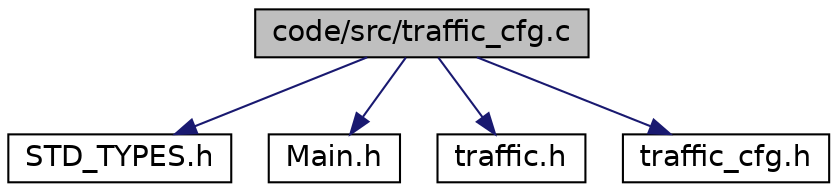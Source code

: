 digraph "code/src/traffic_cfg.c"
{
 // LATEX_PDF_SIZE
  edge [fontname="Helvetica",fontsize="14",labelfontname="Helvetica",labelfontsize="14"];
  node [fontname="Helvetica",fontsize="14",shape=record];
  Node1 [label="code/src/traffic_cfg.c",height=0.2,width=0.4,color="black", fillcolor="grey75", style="filled", fontcolor="black",tooltip="Configurations of Traffic Light System."];
  Node1 -> Node2 [color="midnightblue",fontsize="14",style="solid",fontname="Helvetica"];
  Node2 [label="STD_TYPES.h",height=0.2,width=0.4,color="black", fillcolor="white", style="filled",URL="$_s_t_d___t_y_p_e_s_8h.html",tooltip="Standard data types For AVR Microcontrollers."];
  Node1 -> Node3 [color="midnightblue",fontsize="14",style="solid",fontname="Helvetica"];
  Node3 [label="Main.h",height=0.2,width=0.4,color="black", fillcolor="white", style="filled",URL="$main_8h.html",tooltip="Project Header for main.c."];
  Node1 -> Node4 [color="midnightblue",fontsize="14",style="solid",fontname="Helvetica"];
  Node4 [label="traffic.h",height=0.2,width=0.4,color="black", fillcolor="white", style="filled",URL="$traffic_8h.html",tooltip="Traffic Light System interfaces header file. See traffic.c for more details."];
  Node1 -> Node5 [color="midnightblue",fontsize="14",style="solid",fontname="Helvetica"];
  Node5 [label="traffic_cfg.h",height=0.2,width=0.4,color="black", fillcolor="white", style="filled",URL="$traffic__cfg_8h.html",tooltip="Traffic Light System interfaces header file. See traffic.c for more details."];
}
